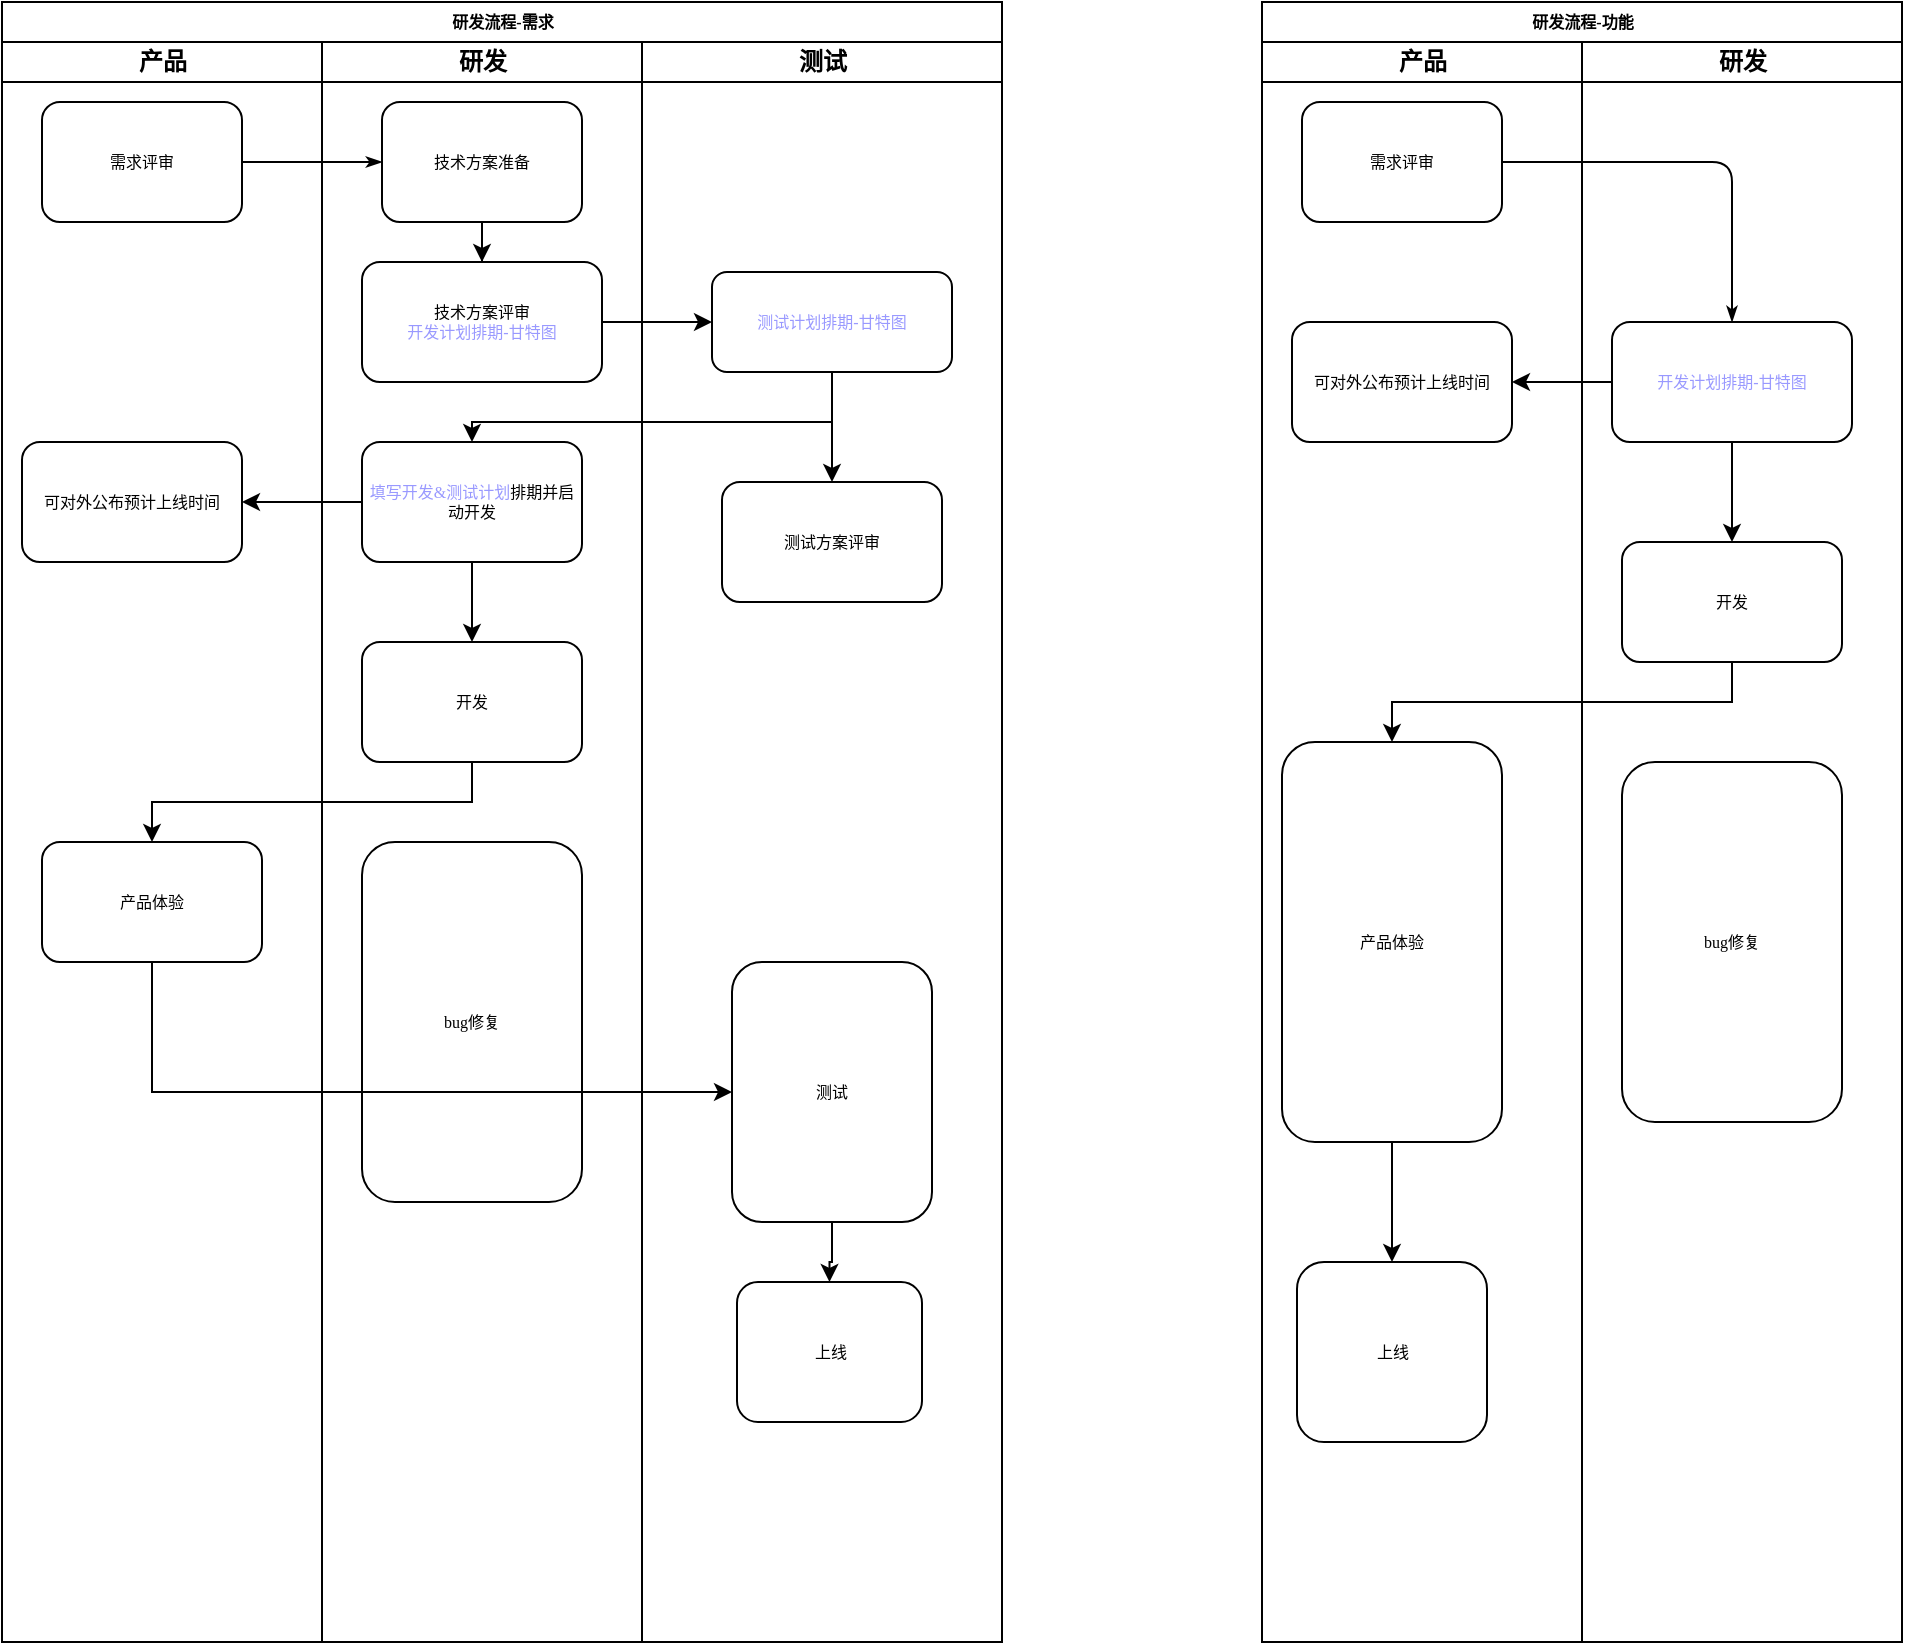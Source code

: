 <mxfile version="21.3.5" type="github">
  <diagram name="Page-1" id="74e2e168-ea6b-b213-b513-2b3c1d86103e">
    <mxGraphModel dx="1366" dy="710" grid="1" gridSize="10" guides="1" tooltips="1" connect="1" arrows="1" fold="1" page="1" pageScale="1" pageWidth="1100" pageHeight="850" background="none" math="0" shadow="0">
      <root>
        <mxCell id="0" />
        <mxCell id="1" parent="0" />
        <mxCell id="77e6c97f196da883-1" value="研发流程-需求" style="swimlane;html=1;childLayout=stackLayout;startSize=20;rounded=0;shadow=0;labelBackgroundColor=none;strokeWidth=1;fontFamily=Verdana;fontSize=8;align=center;" parent="1" vertex="1">
          <mxGeometry y="40" width="500" height="820" as="geometry" />
        </mxCell>
        <mxCell id="77e6c97f196da883-2" value="产品" style="swimlane;html=1;startSize=20;" parent="77e6c97f196da883-1" vertex="1">
          <mxGeometry y="20" width="160" height="800" as="geometry" />
        </mxCell>
        <mxCell id="77e6c97f196da883-8" value="需求评审" style="rounded=1;whiteSpace=wrap;html=1;shadow=0;labelBackgroundColor=none;strokeWidth=1;fontFamily=Verdana;fontSize=8;align=center;" parent="77e6c97f196da883-2" vertex="1">
          <mxGeometry x="20" y="30" width="100" height="60" as="geometry" />
        </mxCell>
        <mxCell id="brVtW9YktOYCPZosS9s9-7" value="可对外公布预计上线时间" style="rounded=1;whiteSpace=wrap;html=1;fontSize=8;fontFamily=Verdana;shadow=0;labelBackgroundColor=none;strokeWidth=1;" vertex="1" parent="77e6c97f196da883-2">
          <mxGeometry x="10" y="200" width="110" height="60" as="geometry" />
        </mxCell>
        <mxCell id="brVtW9YktOYCPZosS9s9-13" value="产品体验" style="rounded=1;whiteSpace=wrap;html=1;fontSize=8;fontFamily=Verdana;shadow=0;labelBackgroundColor=none;strokeWidth=1;" vertex="1" parent="77e6c97f196da883-2">
          <mxGeometry x="20" y="400" width="110" height="60" as="geometry" />
        </mxCell>
        <mxCell id="77e6c97f196da883-26" style="edgeStyle=orthogonalEdgeStyle;rounded=1;html=1;labelBackgroundColor=none;startArrow=none;startFill=0;startSize=5;endArrow=classicThin;endFill=1;endSize=5;jettySize=auto;orthogonalLoop=1;strokeWidth=1;fontFamily=Verdana;fontSize=8" parent="77e6c97f196da883-1" source="77e6c97f196da883-8" target="77e6c97f196da883-11" edge="1">
          <mxGeometry relative="1" as="geometry" />
        </mxCell>
        <mxCell id="77e6c97f196da883-3" value="研发" style="swimlane;html=1;startSize=20;" parent="77e6c97f196da883-1" vertex="1">
          <mxGeometry x="160" y="20" width="160" height="800" as="geometry" />
        </mxCell>
        <mxCell id="brVtW9YktOYCPZosS9s9-2" value="" style="edgeStyle=orthogonalEdgeStyle;rounded=0;orthogonalLoop=1;jettySize=auto;html=1;" edge="1" parent="77e6c97f196da883-3" source="77e6c97f196da883-11" target="brVtW9YktOYCPZosS9s9-1">
          <mxGeometry relative="1" as="geometry" />
        </mxCell>
        <mxCell id="77e6c97f196da883-11" value="技术方案准备" style="rounded=1;whiteSpace=wrap;html=1;shadow=0;labelBackgroundColor=none;strokeWidth=1;fontFamily=Verdana;fontSize=8;align=center;" parent="77e6c97f196da883-3" vertex="1">
          <mxGeometry x="30" y="30" width="100" height="60" as="geometry" />
        </mxCell>
        <mxCell id="brVtW9YktOYCPZosS9s9-1" value="技术方案评审&lt;br&gt;&lt;font color=&quot;#9999ff&quot;&gt;开发计划排期-甘特图&lt;/font&gt;" style="rounded=1;whiteSpace=wrap;html=1;fontSize=8;fontFamily=Verdana;shadow=0;labelBackgroundColor=none;strokeWidth=1;" vertex="1" parent="77e6c97f196da883-3">
          <mxGeometry x="20" y="110" width="120" height="60" as="geometry" />
        </mxCell>
        <mxCell id="brVtW9YktOYCPZosS9s9-12" value="" style="edgeStyle=orthogonalEdgeStyle;rounded=0;orthogonalLoop=1;jettySize=auto;html=1;" edge="1" parent="77e6c97f196da883-3" source="brVtW9YktOYCPZosS9s9-5" target="brVtW9YktOYCPZosS9s9-11">
          <mxGeometry relative="1" as="geometry" />
        </mxCell>
        <mxCell id="brVtW9YktOYCPZosS9s9-5" value="&lt;font color=&quot;#9999ff&quot;&gt;填写开发&amp;amp;测试计划&lt;/font&gt;排期并启动开发" style="rounded=1;whiteSpace=wrap;html=1;fontSize=8;fontFamily=Verdana;shadow=0;labelBackgroundColor=none;strokeWidth=1;" vertex="1" parent="77e6c97f196da883-3">
          <mxGeometry x="20" y="200" width="110" height="60" as="geometry" />
        </mxCell>
        <mxCell id="brVtW9YktOYCPZosS9s9-11" value="开发" style="rounded=1;whiteSpace=wrap;html=1;fontSize=8;fontFamily=Verdana;shadow=0;labelBackgroundColor=none;strokeWidth=1;" vertex="1" parent="77e6c97f196da883-3">
          <mxGeometry x="20" y="300" width="110" height="60" as="geometry" />
        </mxCell>
        <mxCell id="brVtW9YktOYCPZosS9s9-18" value="bug修复" style="rounded=1;whiteSpace=wrap;html=1;fontSize=8;fontFamily=Verdana;shadow=0;labelBackgroundColor=none;strokeWidth=1;" vertex="1" parent="77e6c97f196da883-3">
          <mxGeometry x="20" y="400" width="110" height="180" as="geometry" />
        </mxCell>
        <mxCell id="77e6c97f196da883-4" value="测试" style="swimlane;html=1;startSize=20;" parent="77e6c97f196da883-1" vertex="1">
          <mxGeometry x="320" y="20" width="180" height="800" as="geometry" />
        </mxCell>
        <mxCell id="brVtW9YktOYCPZosS9s9-10" value="" style="edgeStyle=orthogonalEdgeStyle;rounded=0;orthogonalLoop=1;jettySize=auto;html=1;" edge="1" parent="77e6c97f196da883-4" source="brVtW9YktOYCPZosS9s9-3" target="brVtW9YktOYCPZosS9s9-9">
          <mxGeometry relative="1" as="geometry" />
        </mxCell>
        <mxCell id="brVtW9YktOYCPZosS9s9-3" value="&lt;font color=&quot;#9999ff&quot;&gt;测试计划排期-甘特图&lt;/font&gt;" style="rounded=1;whiteSpace=wrap;html=1;fontSize=8;fontFamily=Verdana;shadow=0;labelBackgroundColor=none;strokeWidth=1;" vertex="1" parent="77e6c97f196da883-4">
          <mxGeometry x="35" y="115" width="120" height="50" as="geometry" />
        </mxCell>
        <mxCell id="brVtW9YktOYCPZosS9s9-9" value="测试方案评审" style="rounded=1;whiteSpace=wrap;html=1;fontSize=8;fontFamily=Verdana;shadow=0;labelBackgroundColor=none;strokeWidth=1;" vertex="1" parent="77e6c97f196da883-4">
          <mxGeometry x="40" y="220" width="110" height="60" as="geometry" />
        </mxCell>
        <mxCell id="brVtW9YktOYCPZosS9s9-20" value="" style="edgeStyle=orthogonalEdgeStyle;rounded=0;orthogonalLoop=1;jettySize=auto;html=1;" edge="1" parent="77e6c97f196da883-4" source="brVtW9YktOYCPZosS9s9-16" target="brVtW9YktOYCPZosS9s9-19">
          <mxGeometry relative="1" as="geometry" />
        </mxCell>
        <mxCell id="brVtW9YktOYCPZosS9s9-16" value="测试" style="rounded=1;whiteSpace=wrap;html=1;fontSize=8;fontFamily=Verdana;shadow=0;labelBackgroundColor=none;strokeWidth=1;" vertex="1" parent="77e6c97f196da883-4">
          <mxGeometry x="45" y="460" width="100" height="130" as="geometry" />
        </mxCell>
        <mxCell id="brVtW9YktOYCPZosS9s9-19" value="上线" style="rounded=1;whiteSpace=wrap;html=1;fontSize=8;fontFamily=Verdana;shadow=0;labelBackgroundColor=none;strokeWidth=1;" vertex="1" parent="77e6c97f196da883-4">
          <mxGeometry x="47.5" y="620" width="92.5" height="70" as="geometry" />
        </mxCell>
        <mxCell id="brVtW9YktOYCPZosS9s9-4" value="" style="edgeStyle=orthogonalEdgeStyle;rounded=0;orthogonalLoop=1;jettySize=auto;html=1;" edge="1" parent="77e6c97f196da883-1" source="brVtW9YktOYCPZosS9s9-1" target="brVtW9YktOYCPZosS9s9-3">
          <mxGeometry relative="1" as="geometry" />
        </mxCell>
        <mxCell id="brVtW9YktOYCPZosS9s9-6" value="" style="edgeStyle=orthogonalEdgeStyle;rounded=0;orthogonalLoop=1;jettySize=auto;html=1;" edge="1" parent="77e6c97f196da883-1" source="brVtW9YktOYCPZosS9s9-3" target="brVtW9YktOYCPZosS9s9-5">
          <mxGeometry relative="1" as="geometry">
            <Array as="points">
              <mxPoint x="415" y="210" />
              <mxPoint x="235" y="210" />
            </Array>
          </mxGeometry>
        </mxCell>
        <mxCell id="brVtW9YktOYCPZosS9s9-8" value="" style="edgeStyle=orthogonalEdgeStyle;rounded=0;orthogonalLoop=1;jettySize=auto;html=1;" edge="1" parent="77e6c97f196da883-1" source="brVtW9YktOYCPZosS9s9-5" target="brVtW9YktOYCPZosS9s9-7">
          <mxGeometry relative="1" as="geometry" />
        </mxCell>
        <mxCell id="brVtW9YktOYCPZosS9s9-14" value="" style="edgeStyle=orthogonalEdgeStyle;rounded=0;orthogonalLoop=1;jettySize=auto;html=1;exitX=0.5;exitY=1;exitDx=0;exitDy=0;" edge="1" parent="77e6c97f196da883-1" source="brVtW9YktOYCPZosS9s9-11" target="brVtW9YktOYCPZosS9s9-13">
          <mxGeometry relative="1" as="geometry" />
        </mxCell>
        <mxCell id="brVtW9YktOYCPZosS9s9-17" value="" style="edgeStyle=orthogonalEdgeStyle;rounded=0;orthogonalLoop=1;jettySize=auto;html=1;exitX=0.5;exitY=1;exitDx=0;exitDy=0;" edge="1" parent="77e6c97f196da883-1" source="brVtW9YktOYCPZosS9s9-13" target="brVtW9YktOYCPZosS9s9-16">
          <mxGeometry relative="1" as="geometry" />
        </mxCell>
        <mxCell id="brVtW9YktOYCPZosS9s9-21" value="研发流程-功能" style="swimlane;html=1;childLayout=stackLayout;startSize=20;rounded=0;shadow=0;labelBackgroundColor=none;strokeWidth=1;fontFamily=Verdana;fontSize=8;align=center;" vertex="1" parent="1">
          <mxGeometry x="630" y="40" width="320" height="820" as="geometry" />
        </mxCell>
        <mxCell id="brVtW9YktOYCPZosS9s9-22" value="产品" style="swimlane;html=1;startSize=20;" vertex="1" parent="brVtW9YktOYCPZosS9s9-21">
          <mxGeometry y="20" width="160" height="800" as="geometry" />
        </mxCell>
        <mxCell id="brVtW9YktOYCPZosS9s9-23" value="需求评审" style="rounded=1;whiteSpace=wrap;html=1;shadow=0;labelBackgroundColor=none;strokeWidth=1;fontFamily=Verdana;fontSize=8;align=center;" vertex="1" parent="brVtW9YktOYCPZosS9s9-22">
          <mxGeometry x="20" y="30" width="100" height="60" as="geometry" />
        </mxCell>
        <mxCell id="brVtW9YktOYCPZosS9s9-24" value="可对外公布预计上线时间" style="rounded=1;whiteSpace=wrap;html=1;fontSize=8;fontFamily=Verdana;shadow=0;labelBackgroundColor=none;strokeWidth=1;" vertex="1" parent="brVtW9YktOYCPZosS9s9-22">
          <mxGeometry x="15" y="140" width="110" height="60" as="geometry" />
        </mxCell>
        <mxCell id="brVtW9YktOYCPZosS9s9-49" style="edgeStyle=orthogonalEdgeStyle;rounded=0;orthogonalLoop=1;jettySize=auto;html=1;entryX=0.5;entryY=0;entryDx=0;entryDy=0;" edge="1" parent="brVtW9YktOYCPZosS9s9-22" source="brVtW9YktOYCPZosS9s9-25" target="brVtW9YktOYCPZosS9s9-48">
          <mxGeometry relative="1" as="geometry" />
        </mxCell>
        <mxCell id="brVtW9YktOYCPZosS9s9-25" value="产品体验" style="rounded=1;whiteSpace=wrap;html=1;fontSize=8;fontFamily=Verdana;shadow=0;labelBackgroundColor=none;strokeWidth=1;" vertex="1" parent="brVtW9YktOYCPZosS9s9-22">
          <mxGeometry x="10" y="350" width="110" height="200" as="geometry" />
        </mxCell>
        <mxCell id="brVtW9YktOYCPZosS9s9-48" value="上线" style="rounded=1;whiteSpace=wrap;html=1;fontSize=8;fontFamily=Verdana;shadow=0;labelBackgroundColor=none;strokeWidth=1;" vertex="1" parent="brVtW9YktOYCPZosS9s9-22">
          <mxGeometry x="17.5" y="610" width="95" height="90" as="geometry" />
        </mxCell>
        <mxCell id="brVtW9YktOYCPZosS9s9-26" style="edgeStyle=orthogonalEdgeStyle;rounded=1;html=1;labelBackgroundColor=none;startArrow=none;startFill=0;startSize=5;endArrow=classicThin;endFill=1;endSize=5;jettySize=auto;orthogonalLoop=1;strokeWidth=1;fontFamily=Verdana;fontSize=8;entryX=0.5;entryY=0;entryDx=0;entryDy=0;" edge="1" parent="brVtW9YktOYCPZosS9s9-21" source="brVtW9YktOYCPZosS9s9-23" target="brVtW9YktOYCPZosS9s9-30">
          <mxGeometry relative="1" as="geometry">
            <mxPoint x="190" y="80" as="targetPoint" />
          </mxGeometry>
        </mxCell>
        <mxCell id="brVtW9YktOYCPZosS9s9-27" value="研发" style="swimlane;html=1;startSize=20;" vertex="1" parent="brVtW9YktOYCPZosS9s9-21">
          <mxGeometry x="160" y="20" width="160" height="800" as="geometry" />
        </mxCell>
        <mxCell id="brVtW9YktOYCPZosS9s9-30" value="&lt;font color=&quot;#9999ff&quot;&gt;开发计划排期-甘特图&lt;/font&gt;" style="rounded=1;whiteSpace=wrap;html=1;fontSize=8;fontFamily=Verdana;shadow=0;labelBackgroundColor=none;strokeWidth=1;" vertex="1" parent="brVtW9YktOYCPZosS9s9-27">
          <mxGeometry x="15" y="140" width="120" height="60" as="geometry" />
        </mxCell>
        <mxCell id="brVtW9YktOYCPZosS9s9-31" value="" style="edgeStyle=orthogonalEdgeStyle;rounded=0;orthogonalLoop=1;jettySize=auto;html=1;exitX=0.5;exitY=1;exitDx=0;exitDy=0;" edge="1" parent="brVtW9YktOYCPZosS9s9-27" source="brVtW9YktOYCPZosS9s9-30" target="brVtW9YktOYCPZosS9s9-33">
          <mxGeometry relative="1" as="geometry">
            <mxPoint x="75" y="260" as="sourcePoint" />
          </mxGeometry>
        </mxCell>
        <mxCell id="brVtW9YktOYCPZosS9s9-33" value="开发" style="rounded=1;whiteSpace=wrap;html=1;fontSize=8;fontFamily=Verdana;shadow=0;labelBackgroundColor=none;strokeWidth=1;" vertex="1" parent="brVtW9YktOYCPZosS9s9-27">
          <mxGeometry x="20" y="250" width="110" height="60" as="geometry" />
        </mxCell>
        <mxCell id="brVtW9YktOYCPZosS9s9-34" value="bug修复" style="rounded=1;whiteSpace=wrap;html=1;fontSize=8;fontFamily=Verdana;shadow=0;labelBackgroundColor=none;strokeWidth=1;" vertex="1" parent="brVtW9YktOYCPZosS9s9-27">
          <mxGeometry x="20" y="360" width="110" height="180" as="geometry" />
        </mxCell>
        <mxCell id="brVtW9YktOYCPZosS9s9-45" value="" style="edgeStyle=orthogonalEdgeStyle;rounded=0;orthogonalLoop=1;jettySize=auto;html=1;exitX=0.5;exitY=1;exitDx=0;exitDy=0;" edge="1" parent="brVtW9YktOYCPZosS9s9-21" source="brVtW9YktOYCPZosS9s9-33" target="brVtW9YktOYCPZosS9s9-25">
          <mxGeometry relative="1" as="geometry" />
        </mxCell>
        <mxCell id="brVtW9YktOYCPZosS9s9-47" style="edgeStyle=orthogonalEdgeStyle;rounded=0;orthogonalLoop=1;jettySize=auto;html=1;" edge="1" parent="brVtW9YktOYCPZosS9s9-21" source="brVtW9YktOYCPZosS9s9-30" target="brVtW9YktOYCPZosS9s9-24">
          <mxGeometry relative="1" as="geometry" />
        </mxCell>
      </root>
    </mxGraphModel>
  </diagram>
</mxfile>
